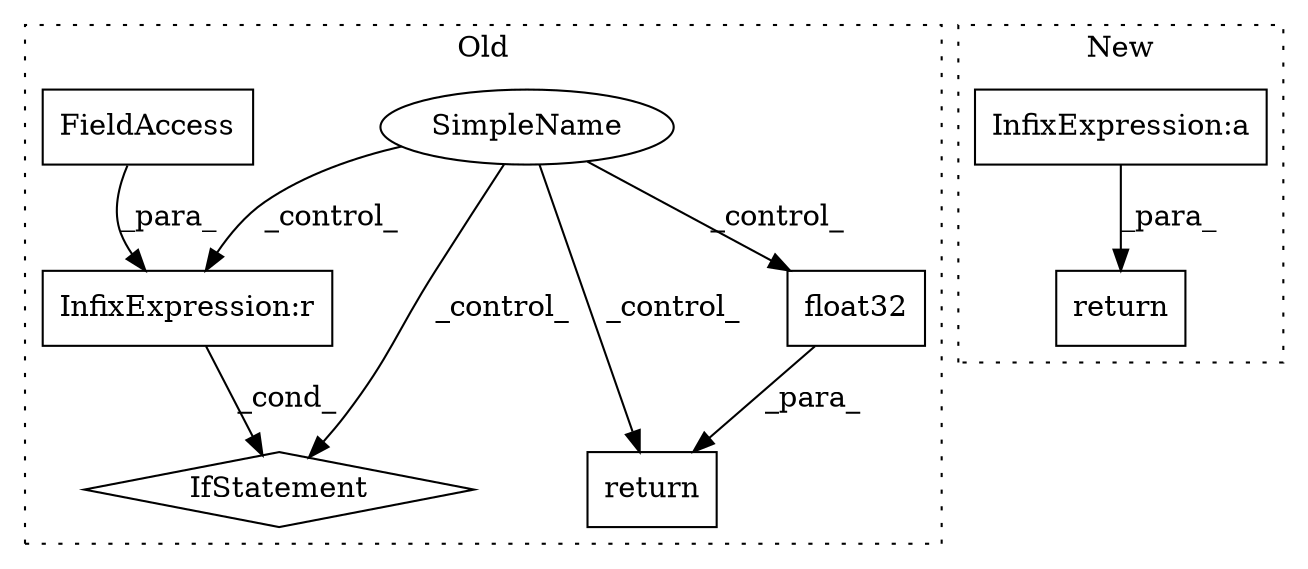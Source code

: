 digraph G {
subgraph cluster0 {
1 [label="float32" a="32" s="7991,8012" l="8,1" shape="box"];
3 [label="SimpleName" a="42" s="" l="" shape="ellipse"];
4 [label="return" a="41" s="7978" l="7" shape="box"];
5 [label="IfStatement" a="25" s="7794,7813" l="4,2" shape="diamond"];
7 [label="InfixExpression:r" a="27" s="7808" l="4" shape="box"];
8 [label="FieldAccess" a="22" s="7798" l="10" shape="box"];
label = "Old";
style="dotted";
}
subgraph cluster1 {
2 [label="return" a="41" s="12019" l="7" shape="box"];
6 [label="InfixExpression:a" a="27" s="12071" l="3" shape="box"];
label = "New";
style="dotted";
}
1 -> 4 [label="_para_"];
3 -> 5 [label="_control_"];
3 -> 7 [label="_control_"];
3 -> 1 [label="_control_"];
3 -> 4 [label="_control_"];
6 -> 2 [label="_para_"];
7 -> 5 [label="_cond_"];
8 -> 7 [label="_para_"];
}